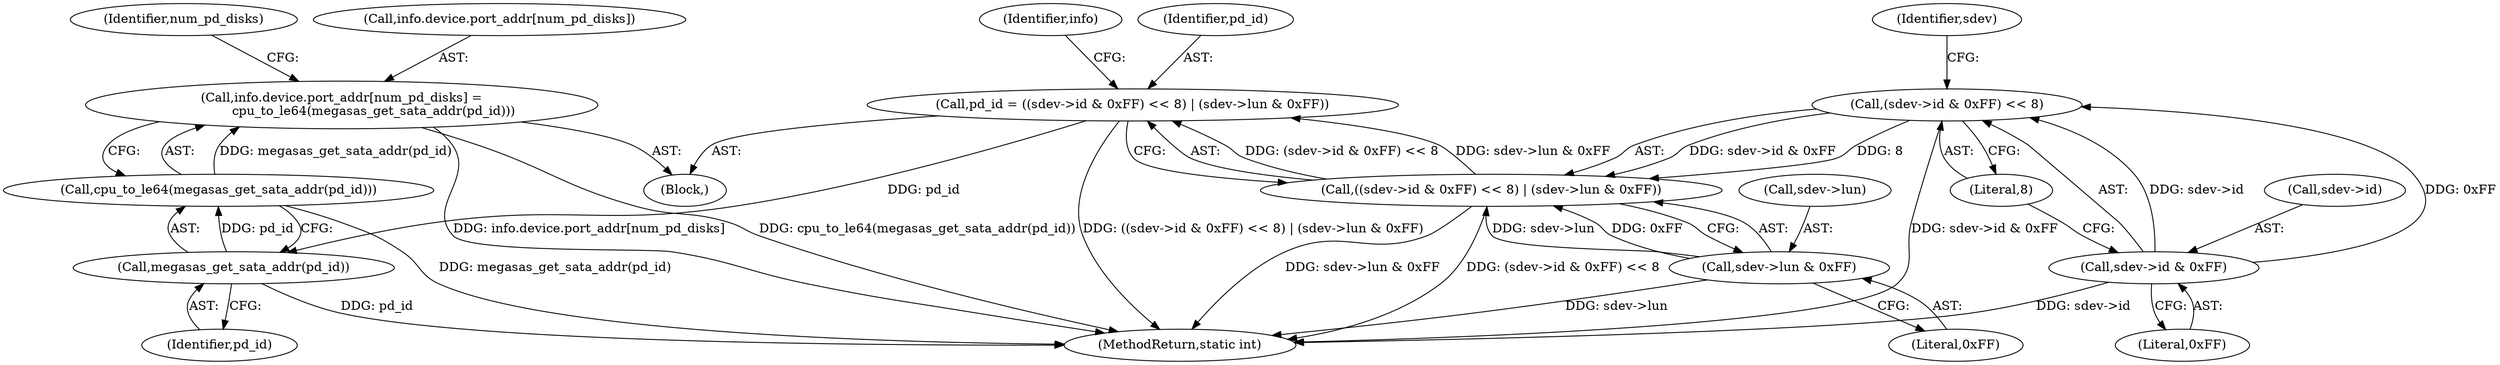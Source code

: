 digraph "0_qemu_844864fbae66935951529408831c2f22367a57b6@array" {
"1000243" [label="(Call,info.device.port_addr[num_pd_disks] =\n                cpu_to_le64(megasas_get_sata_addr(pd_id)))"];
"1000251" [label="(Call,cpu_to_le64(megasas_get_sata_addr(pd_id)))"];
"1000252" [label="(Call,megasas_get_sata_addr(pd_id))"];
"1000228" [label="(Call,pd_id = ((sdev->id & 0xFF) << 8) | (sdev->lun & 0xFF))"];
"1000230" [label="(Call,((sdev->id & 0xFF) << 8) | (sdev->lun & 0xFF))"];
"1000231" [label="(Call,(sdev->id & 0xFF) << 8)"];
"1000232" [label="(Call,sdev->id & 0xFF)"];
"1000238" [label="(Call,sdev->lun & 0xFF)"];
"1000673" [label="(MethodReturn,static int)"];
"1000232" [label="(Call,sdev->id & 0xFF)"];
"1000227" [label="(Block,)"];
"1000228" [label="(Call,pd_id = ((sdev->id & 0xFF) << 8) | (sdev->lun & 0xFF))"];
"1000239" [label="(Call,sdev->lun)"];
"1000229" [label="(Identifier,pd_id)"];
"1000252" [label="(Call,megasas_get_sata_addr(pd_id))"];
"1000240" [label="(Identifier,sdev)"];
"1000243" [label="(Call,info.device.port_addr[num_pd_disks] =\n                cpu_to_le64(megasas_get_sata_addr(pd_id)))"];
"1000230" [label="(Call,((sdev->id & 0xFF) << 8) | (sdev->lun & 0xFF))"];
"1000247" [label="(Identifier,info)"];
"1000231" [label="(Call,(sdev->id & 0xFF) << 8)"];
"1000237" [label="(Literal,8)"];
"1000238" [label="(Call,sdev->lun & 0xFF)"];
"1000244" [label="(Call,info.device.port_addr[num_pd_disks])"];
"1000251" [label="(Call,cpu_to_le64(megasas_get_sata_addr(pd_id)))"];
"1000236" [label="(Literal,0xFF)"];
"1000253" [label="(Identifier,pd_id)"];
"1000242" [label="(Literal,0xFF)"];
"1000255" [label="(Identifier,num_pd_disks)"];
"1000233" [label="(Call,sdev->id)"];
"1000243" -> "1000227"  [label="AST: "];
"1000243" -> "1000251"  [label="CFG: "];
"1000244" -> "1000243"  [label="AST: "];
"1000251" -> "1000243"  [label="AST: "];
"1000255" -> "1000243"  [label="CFG: "];
"1000243" -> "1000673"  [label="DDG: cpu_to_le64(megasas_get_sata_addr(pd_id))"];
"1000243" -> "1000673"  [label="DDG: info.device.port_addr[num_pd_disks]"];
"1000251" -> "1000243"  [label="DDG: megasas_get_sata_addr(pd_id)"];
"1000251" -> "1000252"  [label="CFG: "];
"1000252" -> "1000251"  [label="AST: "];
"1000251" -> "1000673"  [label="DDG: megasas_get_sata_addr(pd_id)"];
"1000252" -> "1000251"  [label="DDG: pd_id"];
"1000252" -> "1000253"  [label="CFG: "];
"1000253" -> "1000252"  [label="AST: "];
"1000252" -> "1000673"  [label="DDG: pd_id"];
"1000228" -> "1000252"  [label="DDG: pd_id"];
"1000228" -> "1000227"  [label="AST: "];
"1000228" -> "1000230"  [label="CFG: "];
"1000229" -> "1000228"  [label="AST: "];
"1000230" -> "1000228"  [label="AST: "];
"1000247" -> "1000228"  [label="CFG: "];
"1000228" -> "1000673"  [label="DDG: ((sdev->id & 0xFF) << 8) | (sdev->lun & 0xFF)"];
"1000230" -> "1000228"  [label="DDG: (sdev->id & 0xFF) << 8"];
"1000230" -> "1000228"  [label="DDG: sdev->lun & 0xFF"];
"1000230" -> "1000238"  [label="CFG: "];
"1000231" -> "1000230"  [label="AST: "];
"1000238" -> "1000230"  [label="AST: "];
"1000230" -> "1000673"  [label="DDG: sdev->lun & 0xFF"];
"1000230" -> "1000673"  [label="DDG: (sdev->id & 0xFF) << 8"];
"1000231" -> "1000230"  [label="DDG: sdev->id & 0xFF"];
"1000231" -> "1000230"  [label="DDG: 8"];
"1000238" -> "1000230"  [label="DDG: sdev->lun"];
"1000238" -> "1000230"  [label="DDG: 0xFF"];
"1000231" -> "1000237"  [label="CFG: "];
"1000232" -> "1000231"  [label="AST: "];
"1000237" -> "1000231"  [label="AST: "];
"1000240" -> "1000231"  [label="CFG: "];
"1000231" -> "1000673"  [label="DDG: sdev->id & 0xFF"];
"1000232" -> "1000231"  [label="DDG: sdev->id"];
"1000232" -> "1000231"  [label="DDG: 0xFF"];
"1000232" -> "1000236"  [label="CFG: "];
"1000233" -> "1000232"  [label="AST: "];
"1000236" -> "1000232"  [label="AST: "];
"1000237" -> "1000232"  [label="CFG: "];
"1000232" -> "1000673"  [label="DDG: sdev->id"];
"1000238" -> "1000242"  [label="CFG: "];
"1000239" -> "1000238"  [label="AST: "];
"1000242" -> "1000238"  [label="AST: "];
"1000238" -> "1000673"  [label="DDG: sdev->lun"];
}
